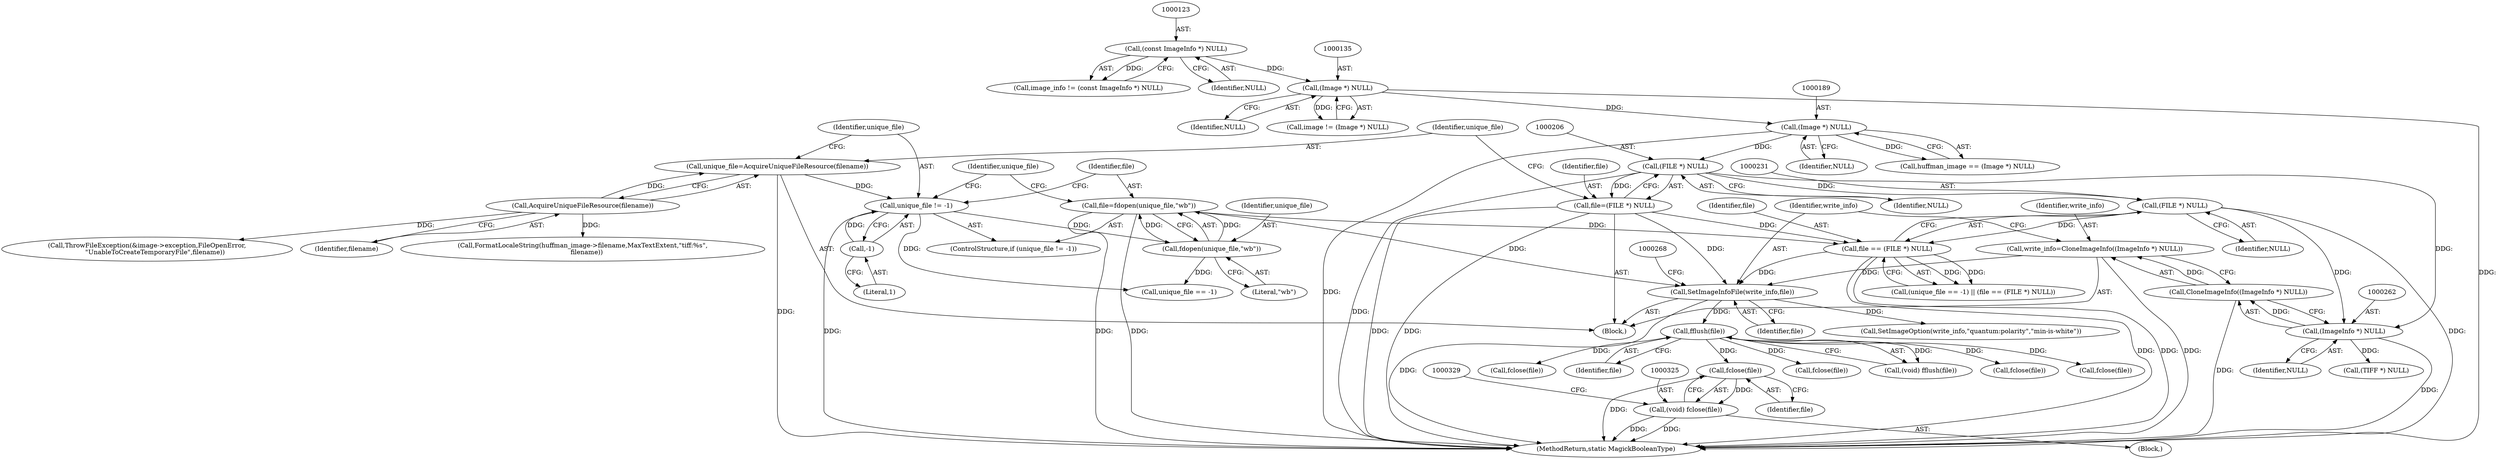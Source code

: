 digraph "0_ImageMagick_10b3823a7619ed22d42764733eb052c4159bc8c1_3@API" {
"1000326" [label="(Call,fclose(file))"];
"1000300" [label="(Call,fflush(file))"];
"1000264" [label="(Call,SetImageInfoFile(write_info,file))"];
"1000258" [label="(Call,write_info=CloneImageInfo((ImageInfo *) NULL))"];
"1000260" [label="(Call,CloneImageInfo((ImageInfo *) NULL))"];
"1000261" [label="(Call,(ImageInfo *) NULL)"];
"1000205" [label="(Call,(FILE *) NULL)"];
"1000188" [label="(Call,(Image *) NULL)"];
"1000134" [label="(Call,(Image *) NULL)"];
"1000122" [label="(Call,(const ImageInfo *) NULL)"];
"1000230" [label="(Call,(FILE *) NULL)"];
"1000228" [label="(Call,file == (FILE *) NULL)"];
"1000217" [label="(Call,file=fdopen(unique_file,\"wb\"))"];
"1000219" [label="(Call,fdopen(unique_file,\"wb\"))"];
"1000213" [label="(Call,unique_file != -1)"];
"1000208" [label="(Call,unique_file=AcquireUniqueFileResource(filename))"];
"1000210" [label="(Call,AcquireUniqueFileResource(filename))"];
"1000215" [label="(Call,-1)"];
"1000203" [label="(Call,file=(FILE *) NULL)"];
"1000324" [label="(Call,(void) fclose(file))"];
"1000324" [label="(Call,(void) fclose(file))"];
"1000265" [label="(Identifier,write_info)"];
"1000326" [label="(Call,fclose(file))"];
"1000220" [label="(Identifier,unique_file)"];
"1000219" [label="(Call,fdopen(unique_file,\"wb\"))"];
"1000106" [label="(Block,)"];
"1000204" [label="(Identifier,file)"];
"1000223" [label="(Call,(unique_file == -1) || (file == (FILE *) NULL))"];
"1000221" [label="(Literal,\"wb\")"];
"1000232" [label="(Identifier,NULL)"];
"1000264" [label="(Call,SetImageInfoFile(write_info,file))"];
"1000136" [label="(Identifier,NULL)"];
"1000298" [label="(Call,(void) fflush(file))"];
"1000120" [label="(Call,image_info != (const ImageInfo *) NULL)"];
"1000215" [label="(Call,-1)"];
"1000266" [label="(Identifier,file)"];
"1000449" [label="(Call,fclose(file))"];
"1000188" [label="(Call,(Image *) NULL)"];
"1000225" [label="(Identifier,unique_file)"];
"1000212" [label="(ControlStructure,if (unique_file != -1))"];
"1000205" [label="(Call,(FILE *) NULL)"];
"1000124" [label="(Identifier,NULL)"];
"1000213" [label="(Call,unique_file != -1)"];
"1000258" [label="(Call,write_info=CloneImageInfo((ImageInfo *) NULL))"];
"1000207" [label="(Identifier,NULL)"];
"1000511" [label="(Call,fclose(file))"];
"1000230" [label="(Call,(FILE *) NULL)"];
"1000300" [label="(Call,fflush(file))"];
"1000387" [label="(Call,fclose(file))"];
"1000190" [label="(Identifier,NULL)"];
"1000260" [label="(Call,CloneImageInfo((ImageInfo *) NULL))"];
"1000186" [label="(Call,huffman_image == (Image *) NULL)"];
"1000342" [label="(Call,(TIFF *) NULL)"];
"1000208" [label="(Call,unique_file=AcquireUniqueFileResource(filename))"];
"1000301" [label="(Identifier,file)"];
"1000211" [label="(Identifier,filename)"];
"1000263" [label="(Identifier,NULL)"];
"1000216" [label="(Literal,1)"];
"1000246" [label="(Call,FormatLocaleString(huffman_image->filename,MaxTextExtent,\"tiff:%s\",\n    filename))"];
"1000224" [label="(Call,unique_file == -1)"];
"1000352" [label="(Call,fclose(file))"];
"1000259" [label="(Identifier,write_info)"];
"1000217" [label="(Call,file=fdopen(unique_file,\"wb\"))"];
"1000310" [label="(Block,)"];
"1000210" [label="(Call,AcquireUniqueFileResource(filename))"];
"1000228" [label="(Call,file == (FILE *) NULL)"];
"1000289" [label="(Call,SetImageOption(write_info,\"quantum:polarity\",\"min-is-white\"))"];
"1000218" [label="(Identifier,file)"];
"1000214" [label="(Identifier,unique_file)"];
"1000261" [label="(Call,(ImageInfo *) NULL)"];
"1000203" [label="(Call,file=(FILE *) NULL)"];
"1000134" [label="(Call,(Image *) NULL)"];
"1000234" [label="(Call,ThrowFileException(&image->exception,FileOpenError,\n        \"UnableToCreateTemporaryFile\",filename))"];
"1000209" [label="(Identifier,unique_file)"];
"1000523" [label="(MethodReturn,static MagickBooleanType)"];
"1000122" [label="(Call,(const ImageInfo *) NULL)"];
"1000132" [label="(Call,image != (Image *) NULL)"];
"1000229" [label="(Identifier,file)"];
"1000327" [label="(Identifier,file)"];
"1000326" -> "1000324"  [label="AST: "];
"1000326" -> "1000327"  [label="CFG: "];
"1000327" -> "1000326"  [label="AST: "];
"1000324" -> "1000326"  [label="CFG: "];
"1000326" -> "1000523"  [label="DDG: "];
"1000326" -> "1000324"  [label="DDG: "];
"1000300" -> "1000326"  [label="DDG: "];
"1000300" -> "1000298"  [label="AST: "];
"1000300" -> "1000301"  [label="CFG: "];
"1000301" -> "1000300"  [label="AST: "];
"1000298" -> "1000300"  [label="CFG: "];
"1000300" -> "1000298"  [label="DDG: "];
"1000264" -> "1000300"  [label="DDG: "];
"1000300" -> "1000352"  [label="DDG: "];
"1000300" -> "1000387"  [label="DDG: "];
"1000300" -> "1000449"  [label="DDG: "];
"1000300" -> "1000511"  [label="DDG: "];
"1000264" -> "1000106"  [label="AST: "];
"1000264" -> "1000266"  [label="CFG: "];
"1000265" -> "1000264"  [label="AST: "];
"1000266" -> "1000264"  [label="AST: "];
"1000268" -> "1000264"  [label="CFG: "];
"1000264" -> "1000523"  [label="DDG: "];
"1000258" -> "1000264"  [label="DDG: "];
"1000228" -> "1000264"  [label="DDG: "];
"1000217" -> "1000264"  [label="DDG: "];
"1000203" -> "1000264"  [label="DDG: "];
"1000264" -> "1000289"  [label="DDG: "];
"1000258" -> "1000106"  [label="AST: "];
"1000258" -> "1000260"  [label="CFG: "];
"1000259" -> "1000258"  [label="AST: "];
"1000260" -> "1000258"  [label="AST: "];
"1000265" -> "1000258"  [label="CFG: "];
"1000258" -> "1000523"  [label="DDG: "];
"1000260" -> "1000258"  [label="DDG: "];
"1000260" -> "1000261"  [label="CFG: "];
"1000261" -> "1000260"  [label="AST: "];
"1000260" -> "1000523"  [label="DDG: "];
"1000261" -> "1000260"  [label="DDG: "];
"1000261" -> "1000263"  [label="CFG: "];
"1000262" -> "1000261"  [label="AST: "];
"1000263" -> "1000261"  [label="AST: "];
"1000261" -> "1000523"  [label="DDG: "];
"1000205" -> "1000261"  [label="DDG: "];
"1000230" -> "1000261"  [label="DDG: "];
"1000261" -> "1000342"  [label="DDG: "];
"1000205" -> "1000203"  [label="AST: "];
"1000205" -> "1000207"  [label="CFG: "];
"1000206" -> "1000205"  [label="AST: "];
"1000207" -> "1000205"  [label="AST: "];
"1000203" -> "1000205"  [label="CFG: "];
"1000205" -> "1000523"  [label="DDG: "];
"1000205" -> "1000203"  [label="DDG: "];
"1000188" -> "1000205"  [label="DDG: "];
"1000205" -> "1000230"  [label="DDG: "];
"1000188" -> "1000186"  [label="AST: "];
"1000188" -> "1000190"  [label="CFG: "];
"1000189" -> "1000188"  [label="AST: "];
"1000190" -> "1000188"  [label="AST: "];
"1000186" -> "1000188"  [label="CFG: "];
"1000188" -> "1000523"  [label="DDG: "];
"1000188" -> "1000186"  [label="DDG: "];
"1000134" -> "1000188"  [label="DDG: "];
"1000134" -> "1000132"  [label="AST: "];
"1000134" -> "1000136"  [label="CFG: "];
"1000135" -> "1000134"  [label="AST: "];
"1000136" -> "1000134"  [label="AST: "];
"1000132" -> "1000134"  [label="CFG: "];
"1000134" -> "1000523"  [label="DDG: "];
"1000134" -> "1000132"  [label="DDG: "];
"1000122" -> "1000134"  [label="DDG: "];
"1000122" -> "1000120"  [label="AST: "];
"1000122" -> "1000124"  [label="CFG: "];
"1000123" -> "1000122"  [label="AST: "];
"1000124" -> "1000122"  [label="AST: "];
"1000120" -> "1000122"  [label="CFG: "];
"1000122" -> "1000120"  [label="DDG: "];
"1000230" -> "1000228"  [label="AST: "];
"1000230" -> "1000232"  [label="CFG: "];
"1000231" -> "1000230"  [label="AST: "];
"1000232" -> "1000230"  [label="AST: "];
"1000228" -> "1000230"  [label="CFG: "];
"1000230" -> "1000523"  [label="DDG: "];
"1000230" -> "1000228"  [label="DDG: "];
"1000228" -> "1000223"  [label="AST: "];
"1000229" -> "1000228"  [label="AST: "];
"1000223" -> "1000228"  [label="CFG: "];
"1000228" -> "1000523"  [label="DDG: "];
"1000228" -> "1000523"  [label="DDG: "];
"1000228" -> "1000223"  [label="DDG: "];
"1000228" -> "1000223"  [label="DDG: "];
"1000217" -> "1000228"  [label="DDG: "];
"1000203" -> "1000228"  [label="DDG: "];
"1000217" -> "1000212"  [label="AST: "];
"1000217" -> "1000219"  [label="CFG: "];
"1000218" -> "1000217"  [label="AST: "];
"1000219" -> "1000217"  [label="AST: "];
"1000225" -> "1000217"  [label="CFG: "];
"1000217" -> "1000523"  [label="DDG: "];
"1000217" -> "1000523"  [label="DDG: "];
"1000219" -> "1000217"  [label="DDG: "];
"1000219" -> "1000217"  [label="DDG: "];
"1000219" -> "1000221"  [label="CFG: "];
"1000220" -> "1000219"  [label="AST: "];
"1000221" -> "1000219"  [label="AST: "];
"1000213" -> "1000219"  [label="DDG: "];
"1000219" -> "1000224"  [label="DDG: "];
"1000213" -> "1000212"  [label="AST: "];
"1000213" -> "1000215"  [label="CFG: "];
"1000214" -> "1000213"  [label="AST: "];
"1000215" -> "1000213"  [label="AST: "];
"1000218" -> "1000213"  [label="CFG: "];
"1000225" -> "1000213"  [label="CFG: "];
"1000213" -> "1000523"  [label="DDG: "];
"1000208" -> "1000213"  [label="DDG: "];
"1000215" -> "1000213"  [label="DDG: "];
"1000213" -> "1000224"  [label="DDG: "];
"1000208" -> "1000106"  [label="AST: "];
"1000208" -> "1000210"  [label="CFG: "];
"1000209" -> "1000208"  [label="AST: "];
"1000210" -> "1000208"  [label="AST: "];
"1000214" -> "1000208"  [label="CFG: "];
"1000208" -> "1000523"  [label="DDG: "];
"1000210" -> "1000208"  [label="DDG: "];
"1000210" -> "1000211"  [label="CFG: "];
"1000211" -> "1000210"  [label="AST: "];
"1000210" -> "1000234"  [label="DDG: "];
"1000210" -> "1000246"  [label="DDG: "];
"1000215" -> "1000216"  [label="CFG: "];
"1000216" -> "1000215"  [label="AST: "];
"1000203" -> "1000106"  [label="AST: "];
"1000204" -> "1000203"  [label="AST: "];
"1000209" -> "1000203"  [label="CFG: "];
"1000203" -> "1000523"  [label="DDG: "];
"1000203" -> "1000523"  [label="DDG: "];
"1000324" -> "1000310"  [label="AST: "];
"1000325" -> "1000324"  [label="AST: "];
"1000329" -> "1000324"  [label="CFG: "];
"1000324" -> "1000523"  [label="DDG: "];
"1000324" -> "1000523"  [label="DDG: "];
}
